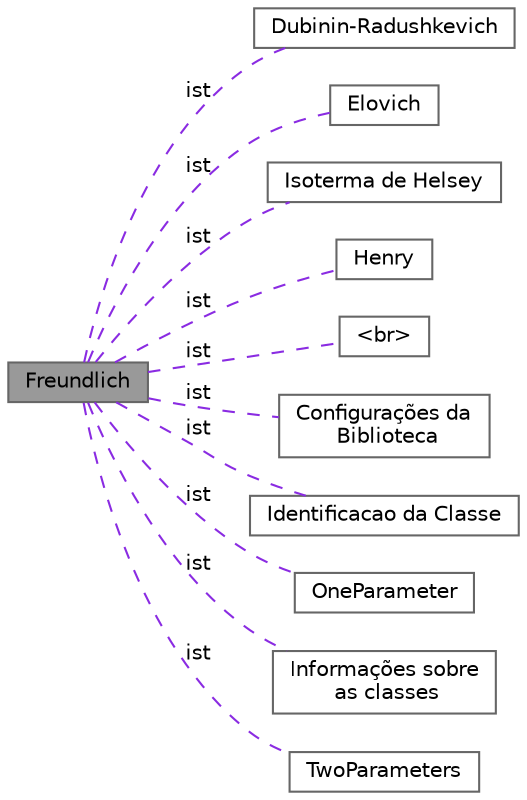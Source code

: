 digraph "Freundlich"
{
 // LATEX_PDF_SIZE
  bgcolor="transparent";
  edge [fontname=Helvetica,fontsize=10,labelfontname=Helvetica,labelfontsize=10];
  node [fontname=Helvetica,fontsize=10,shape=box,height=0.2,width=0.4];
  rankdir=LR;
  Node5 [id="Node000005",label="Dubinin-Radushkevich",height=0.2,width=0.4,color="grey40", fillcolor="white", style="filled",URL="$group___dubinin_radushkevich.html",tooltip="Classe DubininRadushkevich contém as equações da isoterma de Dubinin-Radushkevich."];
  Node6 [id="Node000006",label="Elovich",height=0.2,width=0.4,color="grey40", fillcolor="white", style="filled",URL="$group___elovich.html",tooltip=" "];
  Node1 [id="Node000001",label="Freundlich",height=0.2,width=0.4,color="gray40", fillcolor="grey60", style="filled", fontcolor="black",tooltip=" "];
  Node7 [id="Node000007",label="Isoterma de Helsey",height=0.2,width=0.4,color="grey40", fillcolor="white", style="filled",URL="$group___halsey.html",tooltip=" "];
  Node3 [id="Node000003",label="Henry",height=0.2,width=0.4,color="grey40", fillcolor="white", style="filled",URL="$group___henry.html",tooltip=" "];
  Node2 [id="Node000002",label="\<br\>",height=0.2,width=0.4,color="grey40", fillcolor="white", style="filled",URL="$group___isotherm.html",tooltip=" "];
  Node9 [id="Node000009",label="Configurações da\l Biblioteca",height=0.2,width=0.4,color="grey40", fillcolor="white", style="filled",URL="$group___isotherm_config.html",tooltip="Definições e variáveis de configuração utilizadas pela biblioteca Isotherm++."];
  Node10 [id="Node000010",label="Identificacao da Classe",height=0.2,width=0.4,color="grey40", fillcolor="white", style="filled",URL="$group___isotherm_i_d.html",tooltip=" "];
  Node4 [id="Node000004",label="OneParameter",height=0.2,width=0.4,color="grey40", fillcolor="white", style="filled",URL="$group___one_parameter.html",tooltip=" "];
  Node11 [id="Node000011",label="Informações sobre\l as classes",height=0.2,width=0.4,color="grey40", fillcolor="white", style="filled",URL="$group___source_info.html",tooltip=" "];
  Node8 [id="Node000008",label="TwoParameters",height=0.2,width=0.4,color="grey40", fillcolor="white", style="filled",URL="$group___two_parameters.html",tooltip=" "];
  Node1->Node2 [shape=plaintext, label="ist", color="blueviolet", dir="none", style="dashed"];
  Node1->Node3 [shape=plaintext, label="ist", color="blueviolet", dir="none", style="dashed"];
  Node1->Node4 [shape=plaintext, label="ist", color="blueviolet", dir="none", style="dashed"];
  Node1->Node5 [shape=plaintext, label="ist", color="blueviolet", dir="none", style="dashed"];
  Node1->Node6 [shape=plaintext, label="ist", color="blueviolet", dir="none", style="dashed"];
  Node1->Node7 [shape=plaintext, label="ist", color="blueviolet", dir="none", style="dashed"];
  Node1->Node8 [shape=plaintext, label="ist", color="blueviolet", dir="none", style="dashed"];
  Node1->Node9 [shape=plaintext, label="ist", color="blueviolet", dir="none", style="dashed"];
  Node1->Node10 [shape=plaintext, label="ist", color="blueviolet", dir="none", style="dashed"];
  Node1->Node11 [shape=plaintext, label="ist", color="blueviolet", dir="none", style="dashed"];
}
